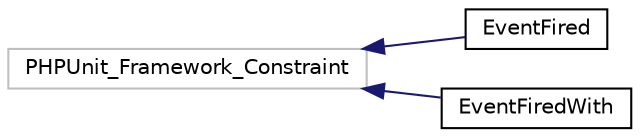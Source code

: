 digraph "Graphical Class Hierarchy"
{
  edge [fontname="Helvetica",fontsize="10",labelfontname="Helvetica",labelfontsize="10"];
  node [fontname="Helvetica",fontsize="10",shape=record];
  rankdir="LR";
  Node1 [label="PHPUnit_Framework_Constraint",height=0.2,width=0.4,color="grey75", fillcolor="white", style="filled"];
  Node1 -> Node2 [dir="back",color="midnightblue",fontsize="10",style="solid",fontname="Helvetica"];
  Node2 [label="EventFired",height=0.2,width=0.4,color="black", fillcolor="white", style="filled",URL="$class_cake_1_1_test_suite_1_1_constraint_1_1_event_fired.html"];
  Node1 -> Node3 [dir="back",color="midnightblue",fontsize="10",style="solid",fontname="Helvetica"];
  Node3 [label="EventFiredWith",height=0.2,width=0.4,color="black", fillcolor="white", style="filled",URL="$class_cake_1_1_test_suite_1_1_constraint_1_1_event_fired_with.html"];
}
